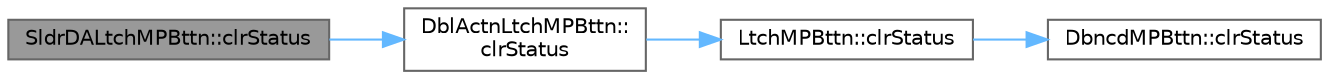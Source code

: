digraph "SldrDALtchMPBttn::clrStatus"
{
 // LATEX_PDF_SIZE
  bgcolor="transparent";
  edge [fontname=Helvetica,fontsize=10,labelfontname=Helvetica,labelfontsize=10];
  node [fontname=Helvetica,fontsize=10,shape=box,height=0.2,width=0.4];
  rankdir="LR";
  Node1 [id="Node000001",label="SldrDALtchMPBttn::clrStatus",height=0.2,width=0.4,color="gray40", fillcolor="grey60", style="filled", fontcolor="black",tooltip=" "];
  Node1 -> Node2 [id="edge1_Node000001_Node000002",color="steelblue1",style="solid",tooltip=" "];
  Node2 [id="Node000002",label="DblActnLtchMPBttn::\lclrStatus",height=0.2,width=0.4,color="grey40", fillcolor="white", style="filled",URL="$class_dbl_actn_ltch_m_p_bttn.html#a7454fc41a95d7bb028831a66781dffb3",tooltip="See DbncddMPBttn::clrStatus(bool)"];
  Node2 -> Node3 [id="edge2_Node000002_Node000003",color="steelblue1",style="solid",tooltip=" "];
  Node3 [id="Node000003",label="LtchMPBttn::clrStatus",height=0.2,width=0.4,color="grey40", fillcolor="white", style="filled",URL="$class_ltch_m_p_bttn.html#aa52047bd930afc19d8c1f9026f7605ef",tooltip="See DbncdMPBttn::clrStatus(bool)"];
  Node3 -> Node4 [id="edge3_Node000003_Node000004",color="steelblue1",style="solid",tooltip=" "];
  Node4 [id="Node000004",label="DbncdMPBttn::clrStatus",height=0.2,width=0.4,color="grey40", fillcolor="white", style="filled",URL="$class_dbncd_m_p_bttn.html#a3009725646aeb160884b8109d180b530",tooltip="Clears and resets flags, timers and counters modified through the object's signals processing."];
}
